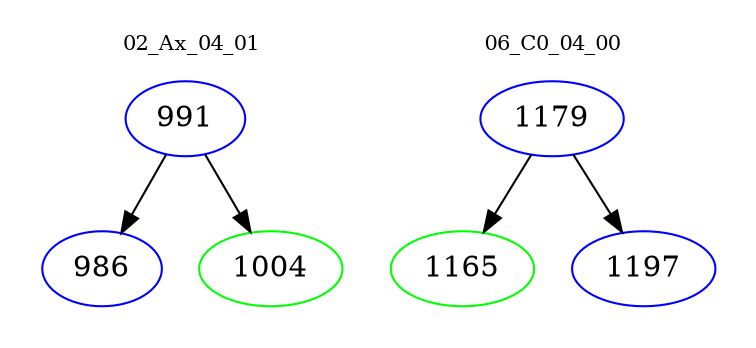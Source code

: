 digraph{
subgraph cluster_0 {
color = white
label = "02_Ax_04_01";
fontsize=10;
T0_991 [label="991", color="blue"]
T0_991 -> T0_986 [color="black"]
T0_986 [label="986", color="blue"]
T0_991 -> T0_1004 [color="black"]
T0_1004 [label="1004", color="green"]
}
subgraph cluster_1 {
color = white
label = "06_C0_04_00";
fontsize=10;
T1_1179 [label="1179", color="blue"]
T1_1179 -> T1_1165 [color="black"]
T1_1165 [label="1165", color="green"]
T1_1179 -> T1_1197 [color="black"]
T1_1197 [label="1197", color="blue"]
}
}
